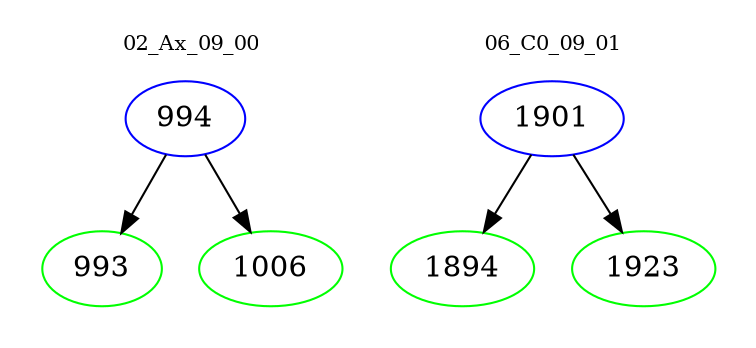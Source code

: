 digraph{
subgraph cluster_0 {
color = white
label = "02_Ax_09_00";
fontsize=10;
T0_994 [label="994", color="blue"]
T0_994 -> T0_993 [color="black"]
T0_993 [label="993", color="green"]
T0_994 -> T0_1006 [color="black"]
T0_1006 [label="1006", color="green"]
}
subgraph cluster_1 {
color = white
label = "06_C0_09_01";
fontsize=10;
T1_1901 [label="1901", color="blue"]
T1_1901 -> T1_1894 [color="black"]
T1_1894 [label="1894", color="green"]
T1_1901 -> T1_1923 [color="black"]
T1_1923 [label="1923", color="green"]
}
}

